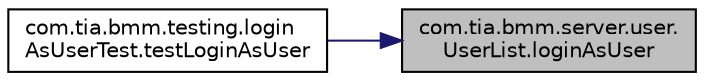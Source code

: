 digraph "com.tia.bmm.server.user.UserList.loginAsUser"
{
 // INTERACTIVE_SVG=YES
 // LATEX_PDF_SIZE
  edge [fontname="Helvetica",fontsize="10",labelfontname="Helvetica",labelfontsize="10"];
  node [fontname="Helvetica",fontsize="10",shape=record];
  rankdir="RL";
  Node1 [label="com.tia.bmm.server.user.\lUserList.loginAsUser",height=0.2,width=0.4,color="black", fillcolor="grey75", style="filled", fontcolor="black",tooltip=" "];
  Node1 -> Node2 [dir="back",color="midnightblue",fontsize="10",style="solid",fontname="Helvetica"];
  Node2 [label="com.tia.bmm.testing.login\lAsUserTest.testLoginAsUser",height=0.2,width=0.4,color="black", fillcolor="white", style="filled",URL="$d7/df9/classcom_1_1tia_1_1bmm_1_1testing_1_1login_as_user_test.html#a9c6c9ab2aad651440859ac60060e981b",tooltip=" "];
}
